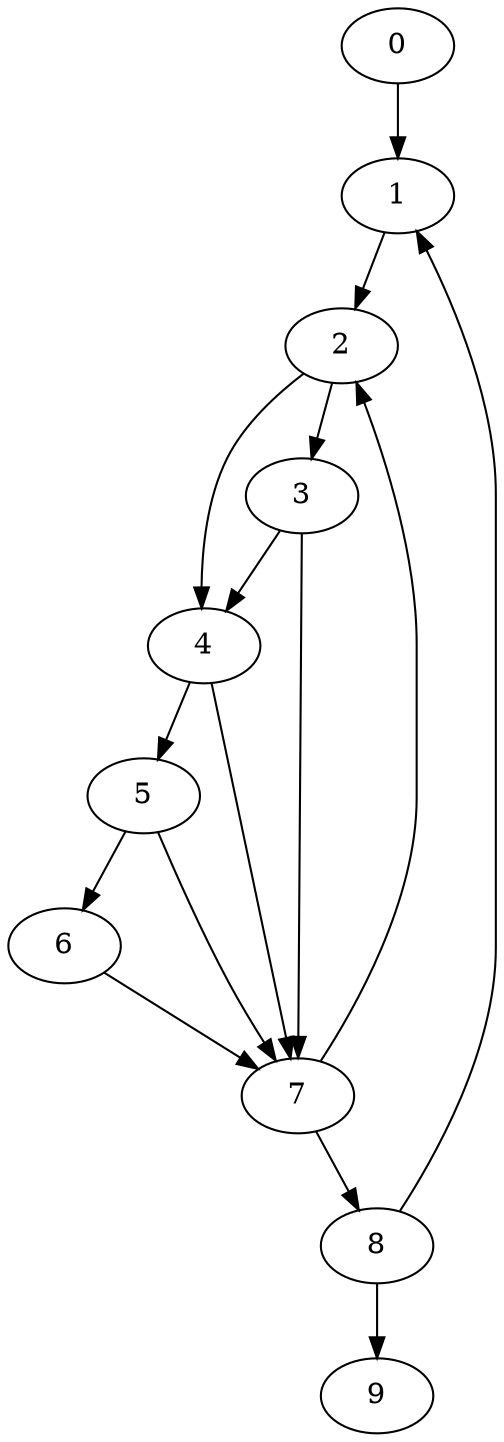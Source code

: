 digraph {
	0
	1
	2
	3
	4
	5
	6
	7
	8
	9
	0 -> 1
	8 -> 1
	2 -> 4
	3 -> 4
	5 -> 6
	7 -> 8
	1 -> 2
	7 -> 2
	2 -> 3
	4 -> 5
	3 -> 7
	4 -> 7
	5 -> 7
	6 -> 7
	8 -> 9
}
